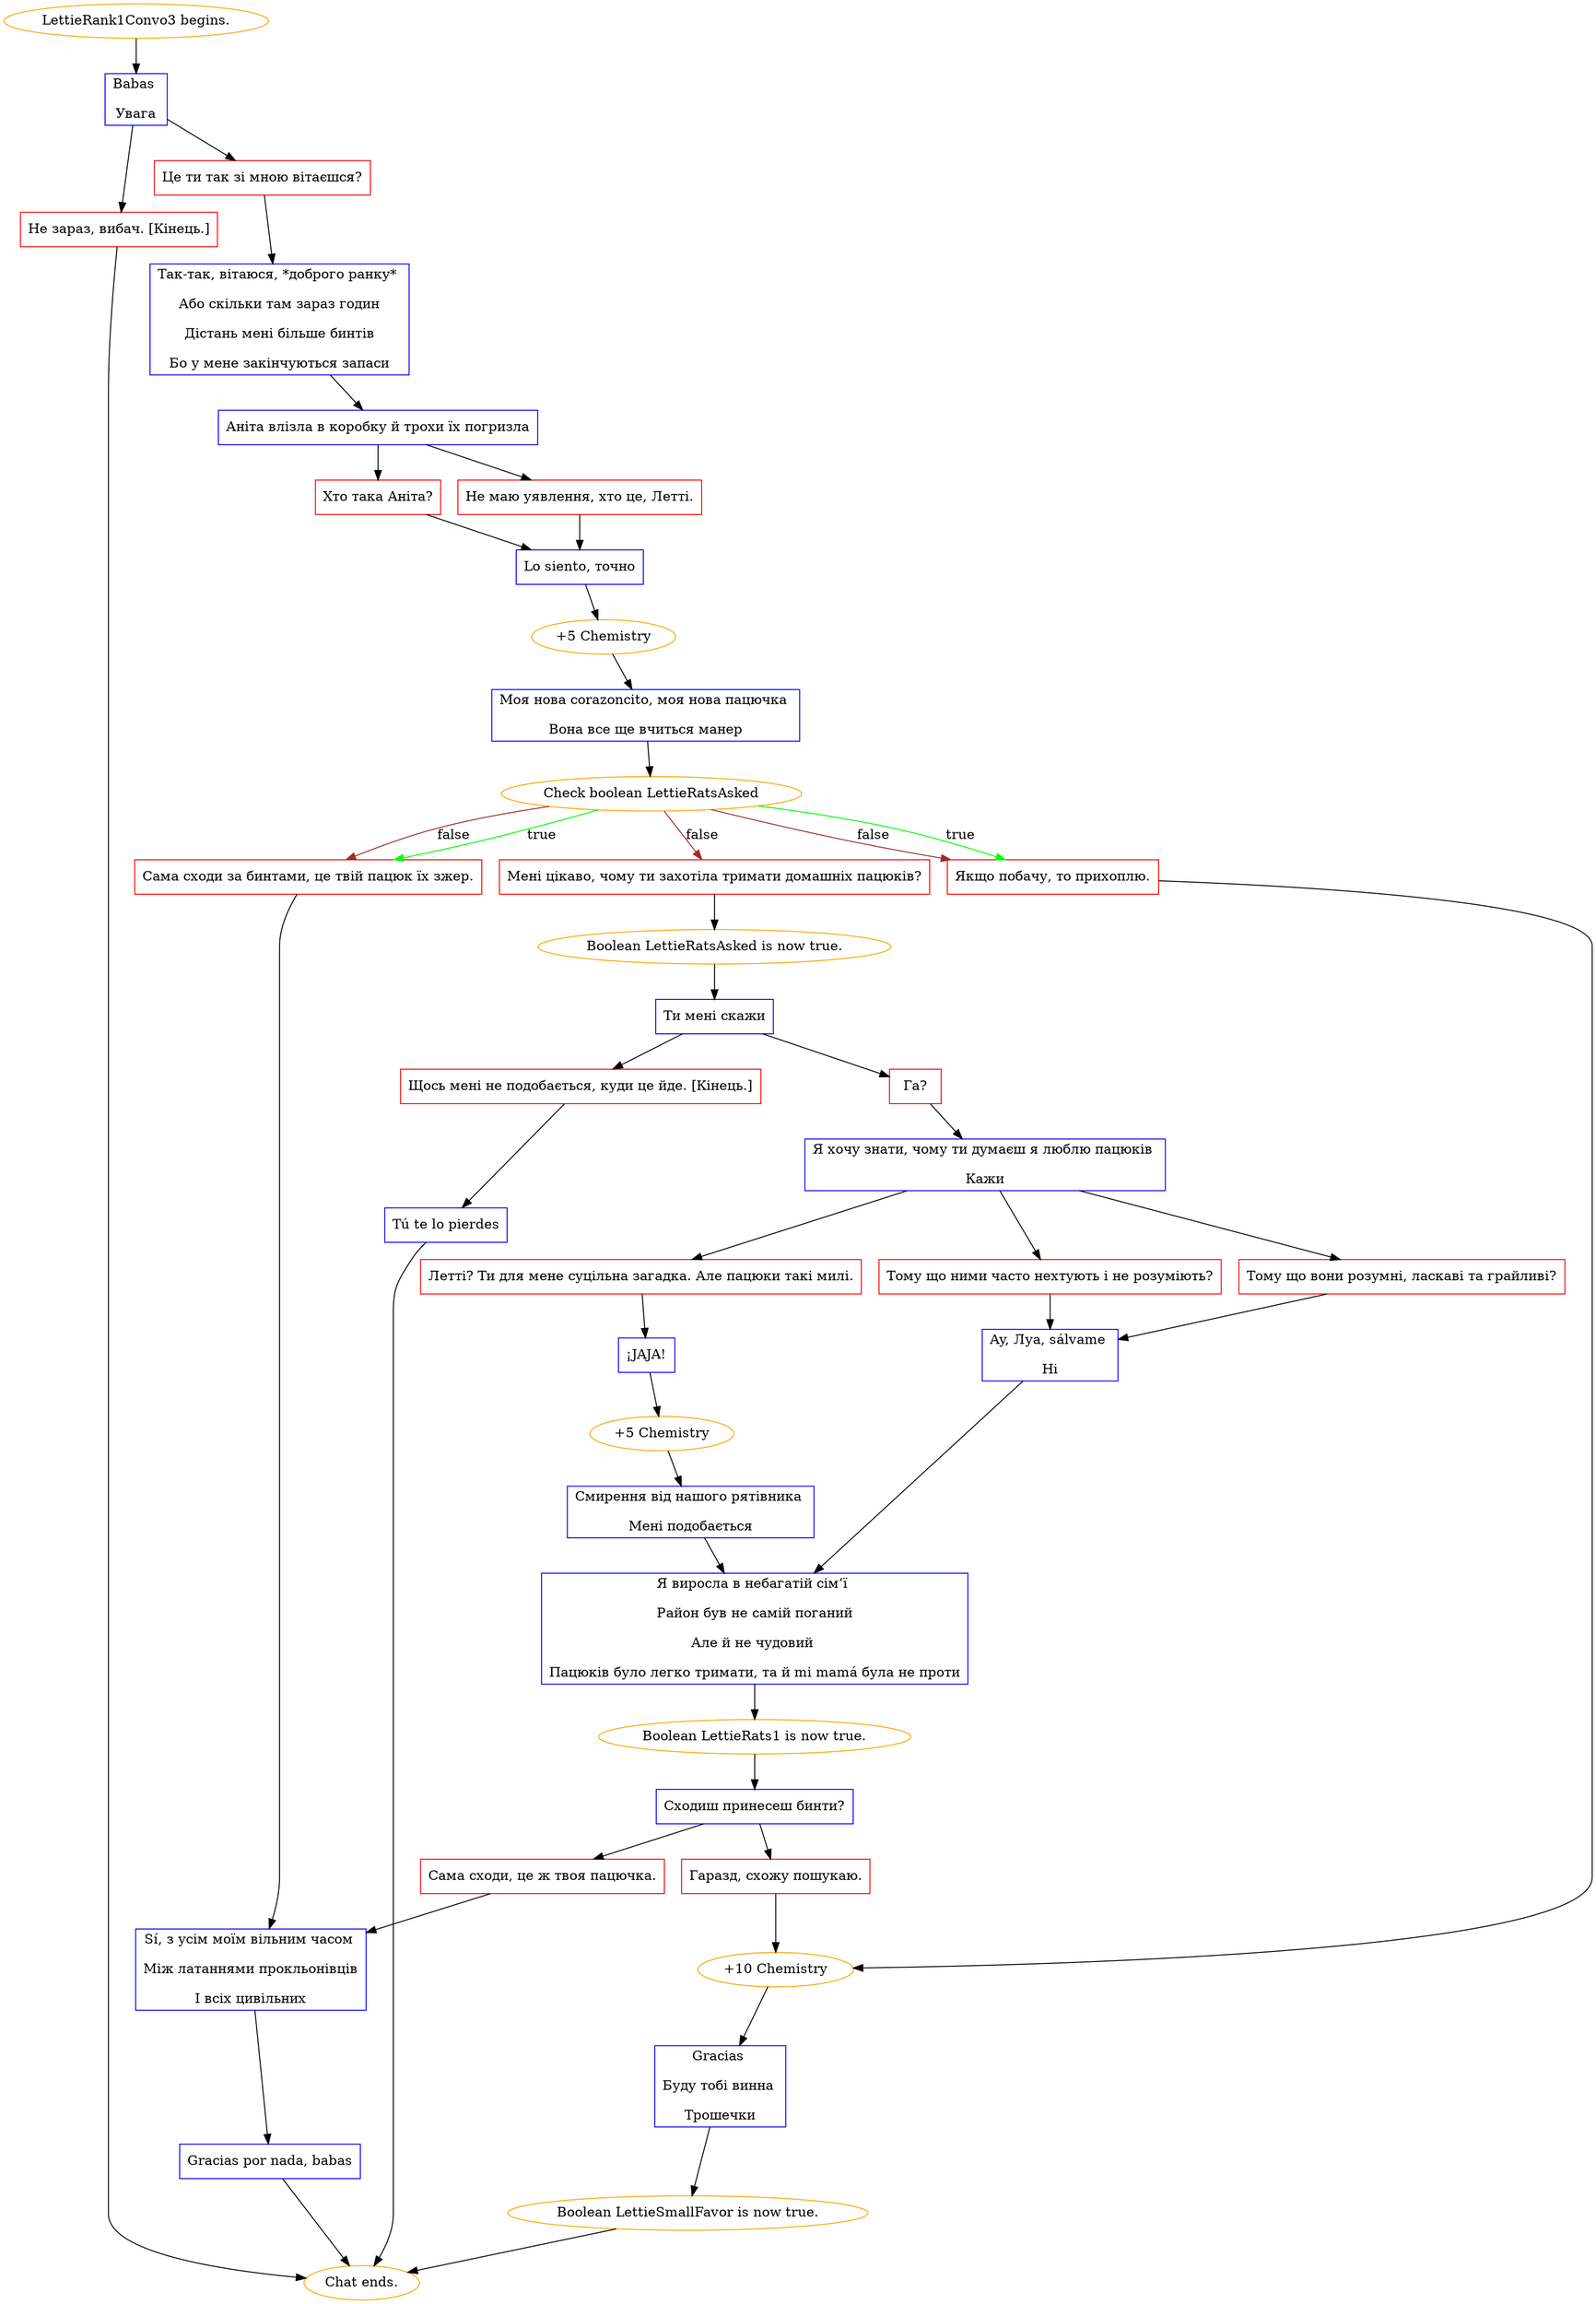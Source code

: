 digraph {
	"LettieRank1Convo3 begins." [color=orange];
		"LettieRank1Convo3 begins." -> j2845871995;
	j2845871995 [label="Babas 
Увага",shape=box,color=blue];
		j2845871995 -> j2961491153;
		j2845871995 -> j933044524;
	j2961491153 [label="Це ти так зі мною вітаєшся?",shape=box,color=red];
		j2961491153 -> j1712041497;
	j933044524 [label="Не зараз, вибач. [Кінець.]",shape=box,color=red];
		j933044524 -> "Chat ends.";
	j1712041497 [label="Так-так, вітаюся, *доброго ранку* 
Або скільки там зараз годин
Дістань мені більше бинтів
Бо у мене закінчуються запаси",shape=box,color=blue];
		j1712041497 -> j1827624281;
	"Chat ends." [color=orange];
	j1827624281 [label="Аніта влізла в коробку й трохи їх погризла",shape=box,color=blue];
		j1827624281 -> j802299414;
		j1827624281 -> j992357474;
	j802299414 [label="Хто така Аніта?",shape=box,color=red];
		j802299414 -> j3137184136;
	j992357474 [label="Не маю уявлення, хто це, Летті.",shape=box,color=red];
		j992357474 -> j3137184136;
	j3137184136 [label="Lo siento, точно",shape=box,color=blue];
		j3137184136 -> j2638129754;
	j2638129754 [label="+5 Chemistry",color=orange];
		j2638129754 -> j2702206690;
	j2702206690 [label="Моя нова corazoncito, моя нова пацючка 
Вона все ще вчиться манер",shape=box,color=blue];
		j2702206690 -> j2299607748;
	j2299607748 [label="Check boolean LettieRatsAsked",color=orange];
		j2299607748 -> j1416186518 [label=true,color=green];
		j2299607748 -> j1377354072 [label=true,color=green];
		j2299607748 -> j3041105004 [label=false,color=brown];
		j2299607748 -> j1416186518 [label=false,color=brown];
		j2299607748 -> j1377354072 [label=false,color=brown];
	j1416186518 [label="Якщо побачу, то прихоплю.",shape=box,color=red];
		j1416186518 -> j1633299536;
	j1377354072 [label="Сама сходи за бинтами, це твій пацюк їх зжер.",shape=box,color=red];
		j1377354072 -> j3063552858;
	j3041105004 [label="Мені цікаво, чому ти захотіла тримати домашніх пацюків?",shape=box,color=red];
		j3041105004 -> j1729931287;
	j1633299536 [label="+10 Chemistry",color=orange];
		j1633299536 -> j1431403830;
	j3063552858 [label="Sí, з усім моїм вільним часом 
Між латаннями прокльонівців
І всіх цивільних",shape=box,color=blue];
		j3063552858 -> j3551064085;
	j1729931287 [label="Boolean LettieRatsAsked is now true.",color=orange];
		j1729931287 -> j1045679188;
	j1431403830 [label="Gracias 
Буду тобі винна 
Трошечки",shape=box,color=blue];
		j1431403830 -> j2570747018;
	j3551064085 [label="Gracias por nada, babas",shape=box,color=blue];
		j3551064085 -> "Chat ends.";
	j1045679188 [label="Ти мені скажи",shape=box,color=blue];
		j1045679188 -> j1407352956;
		j1045679188 -> j1515547333;
	j2570747018 [label="Boolean LettieSmallFavor is now true.",color=orange];
		j2570747018 -> "Chat ends.";
	j1407352956 [label="Га?",shape=box,color=red];
		j1407352956 -> j4019683273;
	j1515547333 [label="Щось мені не подобається, куди це йде. [Кінець.]",shape=box,color=red];
		j1515547333 -> j2365690676;
	j4019683273 [label="Я хочу знати, чому ти думаєш я люблю пацюків 
Кажи",shape=box,color=blue];
		j4019683273 -> j2815858428;
		j4019683273 -> j2242445999;
		j4019683273 -> j745822331;
	j2365690676 [label="Tú te lo pierdes",shape=box,color=blue];
		j2365690676 -> "Chat ends.";
	j2815858428 [label="Тому що вони розумні, ласкаві та грайливі?",shape=box,color=red];
		j2815858428 -> j3864862762;
	j2242445999 [label="Тому що ними часто нехтують і не розуміють?",shape=box,color=red];
		j2242445999 -> j3864862762;
	j745822331 [label="Летті? Ти для мене суцільна загадка. Але пацюки такі милі.",shape=box,color=red];
		j745822331 -> j2407689981;
	j3864862762 [label="Ay, Луа, sálvame 
Ні",shape=box,color=blue];
		j3864862762 -> j3388779584;
	j2407689981 [label="¡JAJA!",shape=box,color=blue];
		j2407689981 -> j1801782737;
	j3388779584 [label="Я виросла в небагатій сім’ї 
Район був не самій поганий
Але й не чудовий 
Пацюків було легко тримати, та й mi mamá була не проти",shape=box,color=blue];
		j3388779584 -> j2788698536;
	j1801782737 [label="+5 Chemistry",color=orange];
		j1801782737 -> j3675195420;
	j2788698536 [label="Boolean LettieRats1 is now true.",color=orange];
		j2788698536 -> j3861714283;
	j3675195420 [label="Смирення від нашого рятівника 
Мені подобається",shape=box,color=blue];
		j3675195420 -> j3388779584;
	j3861714283 [label="Сходиш принесеш бинти?",shape=box,color=blue];
		j3861714283 -> j677661265;
		j3861714283 -> j3507585022;
	j677661265 [label="Гаразд, схожу пошукаю.",shape=box,color=red];
		j677661265 -> j1633299536;
	j3507585022 [label="Сама сходи, це ж твоя пацючка.",shape=box,color=red];
		j3507585022 -> j3063552858;
}